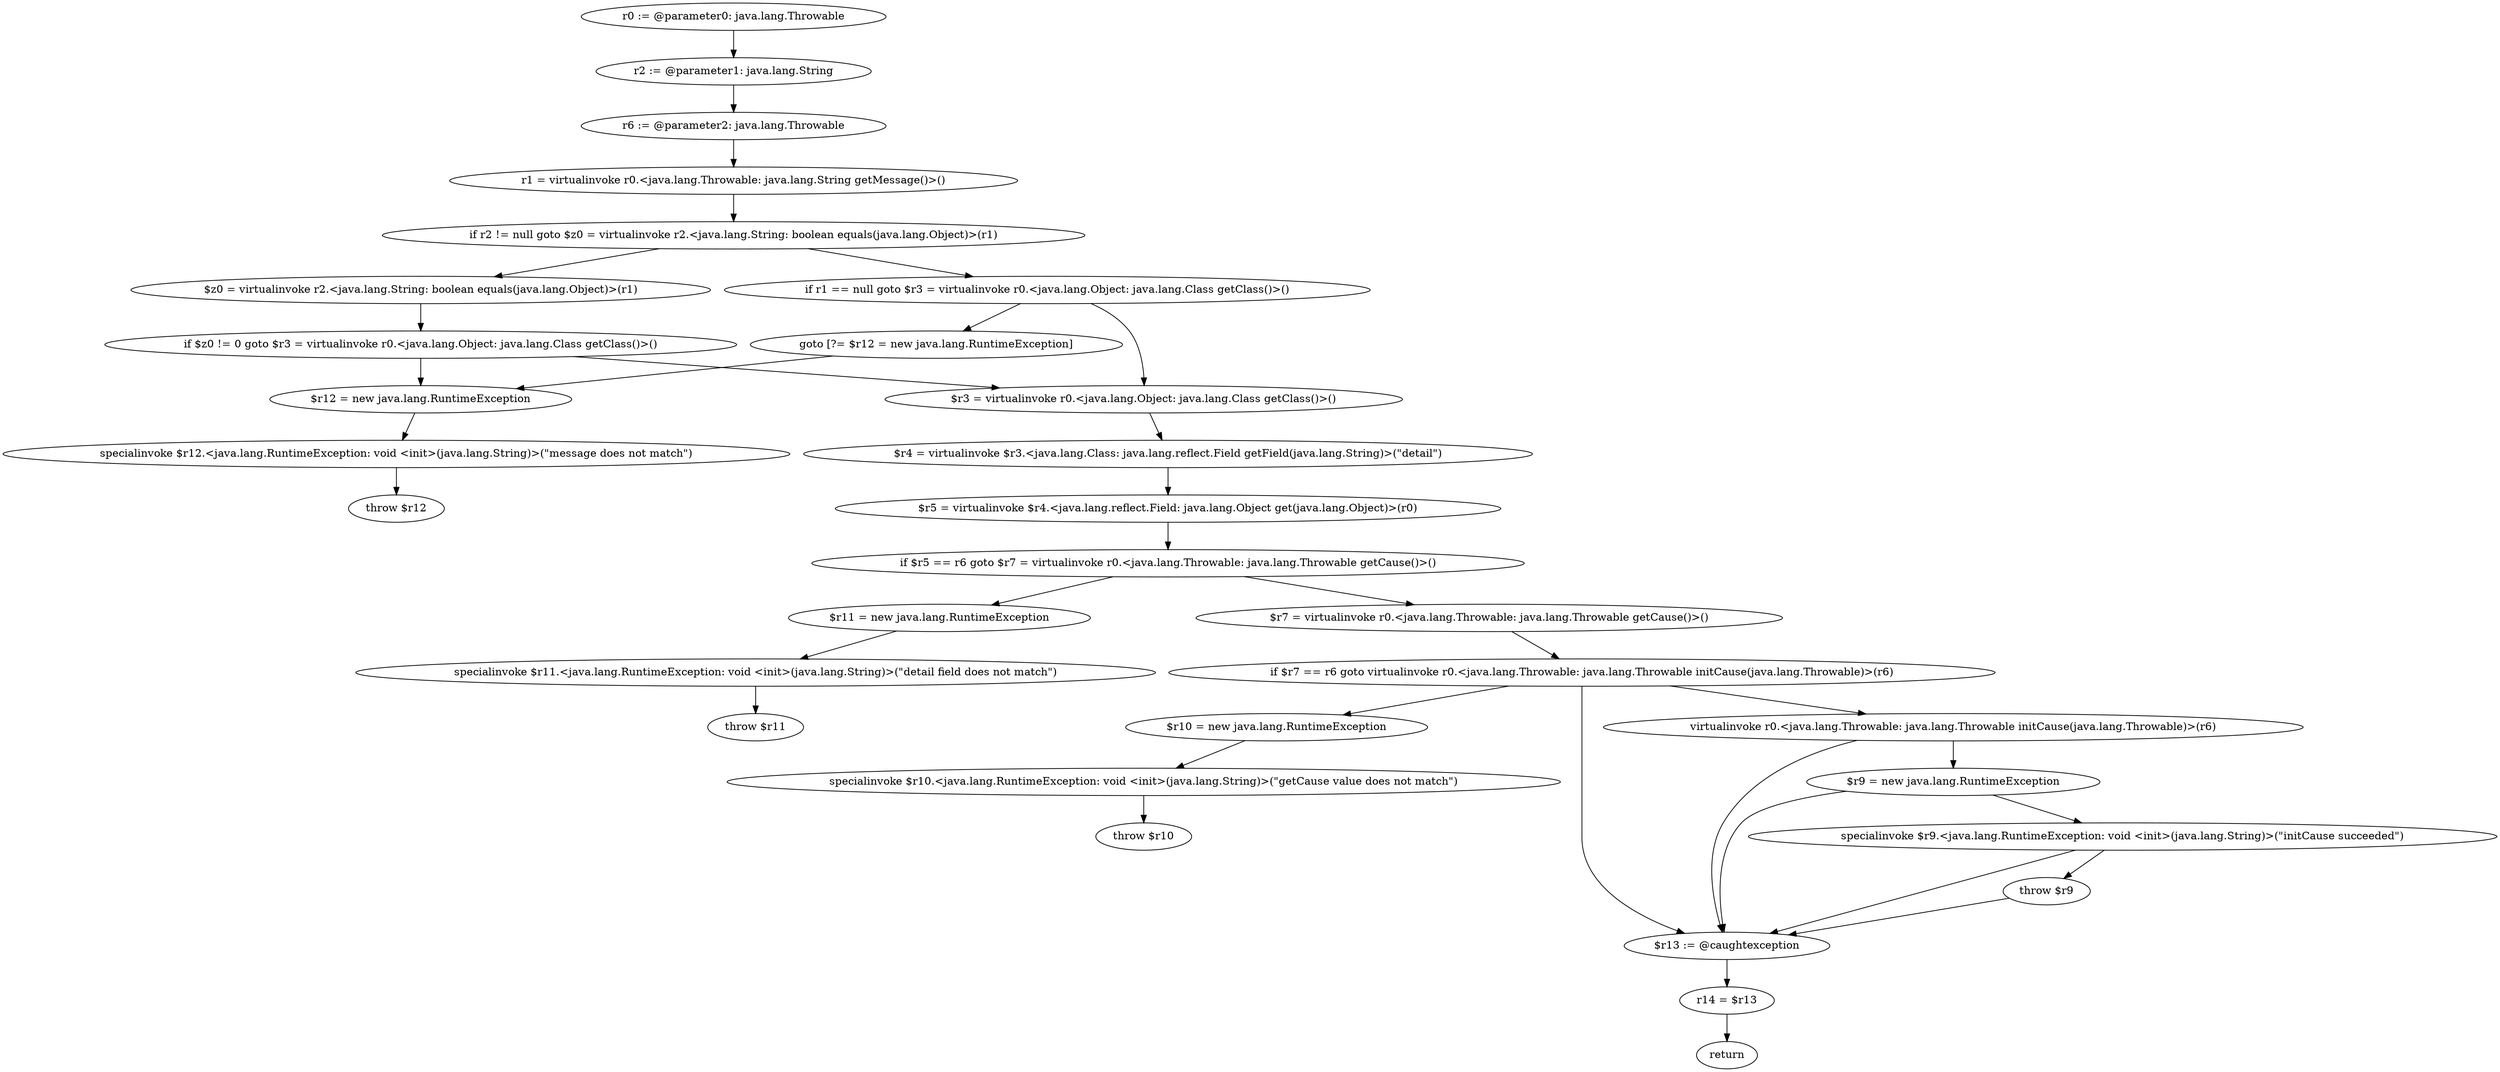 digraph "unitGraph" {
    "r0 := @parameter0: java.lang.Throwable"
    "r2 := @parameter1: java.lang.String"
    "r6 := @parameter2: java.lang.Throwable"
    "r1 = virtualinvoke r0.<java.lang.Throwable: java.lang.String getMessage()>()"
    "if r2 != null goto $z0 = virtualinvoke r2.<java.lang.String: boolean equals(java.lang.Object)>(r1)"
    "if r1 == null goto $r3 = virtualinvoke r0.<java.lang.Object: java.lang.Class getClass()>()"
    "goto [?= $r12 = new java.lang.RuntimeException]"
    "$z0 = virtualinvoke r2.<java.lang.String: boolean equals(java.lang.Object)>(r1)"
    "if $z0 != 0 goto $r3 = virtualinvoke r0.<java.lang.Object: java.lang.Class getClass()>()"
    "$r12 = new java.lang.RuntimeException"
    "specialinvoke $r12.<java.lang.RuntimeException: void <init>(java.lang.String)>(\"message does not match\")"
    "throw $r12"
    "$r3 = virtualinvoke r0.<java.lang.Object: java.lang.Class getClass()>()"
    "$r4 = virtualinvoke $r3.<java.lang.Class: java.lang.reflect.Field getField(java.lang.String)>(\"detail\")"
    "$r5 = virtualinvoke $r4.<java.lang.reflect.Field: java.lang.Object get(java.lang.Object)>(r0)"
    "if $r5 == r6 goto $r7 = virtualinvoke r0.<java.lang.Throwable: java.lang.Throwable getCause()>()"
    "$r11 = new java.lang.RuntimeException"
    "specialinvoke $r11.<java.lang.RuntimeException: void <init>(java.lang.String)>(\"detail field does not match\")"
    "throw $r11"
    "$r7 = virtualinvoke r0.<java.lang.Throwable: java.lang.Throwable getCause()>()"
    "if $r7 == r6 goto virtualinvoke r0.<java.lang.Throwable: java.lang.Throwable initCause(java.lang.Throwable)>(r6)"
    "$r10 = new java.lang.RuntimeException"
    "specialinvoke $r10.<java.lang.RuntimeException: void <init>(java.lang.String)>(\"getCause value does not match\")"
    "throw $r10"
    "virtualinvoke r0.<java.lang.Throwable: java.lang.Throwable initCause(java.lang.Throwable)>(r6)"
    "$r9 = new java.lang.RuntimeException"
    "specialinvoke $r9.<java.lang.RuntimeException: void <init>(java.lang.String)>(\"initCause succeeded\")"
    "throw $r9"
    "$r13 := @caughtexception"
    "r14 = $r13"
    "return"
    "r0 := @parameter0: java.lang.Throwable"->"r2 := @parameter1: java.lang.String";
    "r2 := @parameter1: java.lang.String"->"r6 := @parameter2: java.lang.Throwable";
    "r6 := @parameter2: java.lang.Throwable"->"r1 = virtualinvoke r0.<java.lang.Throwable: java.lang.String getMessage()>()";
    "r1 = virtualinvoke r0.<java.lang.Throwable: java.lang.String getMessage()>()"->"if r2 != null goto $z0 = virtualinvoke r2.<java.lang.String: boolean equals(java.lang.Object)>(r1)";
    "if r2 != null goto $z0 = virtualinvoke r2.<java.lang.String: boolean equals(java.lang.Object)>(r1)"->"if r1 == null goto $r3 = virtualinvoke r0.<java.lang.Object: java.lang.Class getClass()>()";
    "if r2 != null goto $z0 = virtualinvoke r2.<java.lang.String: boolean equals(java.lang.Object)>(r1)"->"$z0 = virtualinvoke r2.<java.lang.String: boolean equals(java.lang.Object)>(r1)";
    "if r1 == null goto $r3 = virtualinvoke r0.<java.lang.Object: java.lang.Class getClass()>()"->"goto [?= $r12 = new java.lang.RuntimeException]";
    "if r1 == null goto $r3 = virtualinvoke r0.<java.lang.Object: java.lang.Class getClass()>()"->"$r3 = virtualinvoke r0.<java.lang.Object: java.lang.Class getClass()>()";
    "goto [?= $r12 = new java.lang.RuntimeException]"->"$r12 = new java.lang.RuntimeException";
    "$z0 = virtualinvoke r2.<java.lang.String: boolean equals(java.lang.Object)>(r1)"->"if $z0 != 0 goto $r3 = virtualinvoke r0.<java.lang.Object: java.lang.Class getClass()>()";
    "if $z0 != 0 goto $r3 = virtualinvoke r0.<java.lang.Object: java.lang.Class getClass()>()"->"$r12 = new java.lang.RuntimeException";
    "if $z0 != 0 goto $r3 = virtualinvoke r0.<java.lang.Object: java.lang.Class getClass()>()"->"$r3 = virtualinvoke r0.<java.lang.Object: java.lang.Class getClass()>()";
    "$r12 = new java.lang.RuntimeException"->"specialinvoke $r12.<java.lang.RuntimeException: void <init>(java.lang.String)>(\"message does not match\")";
    "specialinvoke $r12.<java.lang.RuntimeException: void <init>(java.lang.String)>(\"message does not match\")"->"throw $r12";
    "$r3 = virtualinvoke r0.<java.lang.Object: java.lang.Class getClass()>()"->"$r4 = virtualinvoke $r3.<java.lang.Class: java.lang.reflect.Field getField(java.lang.String)>(\"detail\")";
    "$r4 = virtualinvoke $r3.<java.lang.Class: java.lang.reflect.Field getField(java.lang.String)>(\"detail\")"->"$r5 = virtualinvoke $r4.<java.lang.reflect.Field: java.lang.Object get(java.lang.Object)>(r0)";
    "$r5 = virtualinvoke $r4.<java.lang.reflect.Field: java.lang.Object get(java.lang.Object)>(r0)"->"if $r5 == r6 goto $r7 = virtualinvoke r0.<java.lang.Throwable: java.lang.Throwable getCause()>()";
    "if $r5 == r6 goto $r7 = virtualinvoke r0.<java.lang.Throwable: java.lang.Throwable getCause()>()"->"$r11 = new java.lang.RuntimeException";
    "if $r5 == r6 goto $r7 = virtualinvoke r0.<java.lang.Throwable: java.lang.Throwable getCause()>()"->"$r7 = virtualinvoke r0.<java.lang.Throwable: java.lang.Throwable getCause()>()";
    "$r11 = new java.lang.RuntimeException"->"specialinvoke $r11.<java.lang.RuntimeException: void <init>(java.lang.String)>(\"detail field does not match\")";
    "specialinvoke $r11.<java.lang.RuntimeException: void <init>(java.lang.String)>(\"detail field does not match\")"->"throw $r11";
    "$r7 = virtualinvoke r0.<java.lang.Throwable: java.lang.Throwable getCause()>()"->"if $r7 == r6 goto virtualinvoke r0.<java.lang.Throwable: java.lang.Throwable initCause(java.lang.Throwable)>(r6)";
    "if $r7 == r6 goto virtualinvoke r0.<java.lang.Throwable: java.lang.Throwable initCause(java.lang.Throwable)>(r6)"->"$r10 = new java.lang.RuntimeException";
    "if $r7 == r6 goto virtualinvoke r0.<java.lang.Throwable: java.lang.Throwable initCause(java.lang.Throwable)>(r6)"->"virtualinvoke r0.<java.lang.Throwable: java.lang.Throwable initCause(java.lang.Throwable)>(r6)";
    "if $r7 == r6 goto virtualinvoke r0.<java.lang.Throwable: java.lang.Throwable initCause(java.lang.Throwable)>(r6)"->"$r13 := @caughtexception";
    "$r10 = new java.lang.RuntimeException"->"specialinvoke $r10.<java.lang.RuntimeException: void <init>(java.lang.String)>(\"getCause value does not match\")";
    "specialinvoke $r10.<java.lang.RuntimeException: void <init>(java.lang.String)>(\"getCause value does not match\")"->"throw $r10";
    "virtualinvoke r0.<java.lang.Throwable: java.lang.Throwable initCause(java.lang.Throwable)>(r6)"->"$r9 = new java.lang.RuntimeException";
    "virtualinvoke r0.<java.lang.Throwable: java.lang.Throwable initCause(java.lang.Throwable)>(r6)"->"$r13 := @caughtexception";
    "$r9 = new java.lang.RuntimeException"->"specialinvoke $r9.<java.lang.RuntimeException: void <init>(java.lang.String)>(\"initCause succeeded\")";
    "$r9 = new java.lang.RuntimeException"->"$r13 := @caughtexception";
    "specialinvoke $r9.<java.lang.RuntimeException: void <init>(java.lang.String)>(\"initCause succeeded\")"->"throw $r9";
    "specialinvoke $r9.<java.lang.RuntimeException: void <init>(java.lang.String)>(\"initCause succeeded\")"->"$r13 := @caughtexception";
    "throw $r9"->"$r13 := @caughtexception";
    "$r13 := @caughtexception"->"r14 = $r13";
    "r14 = $r13"->"return";
}
